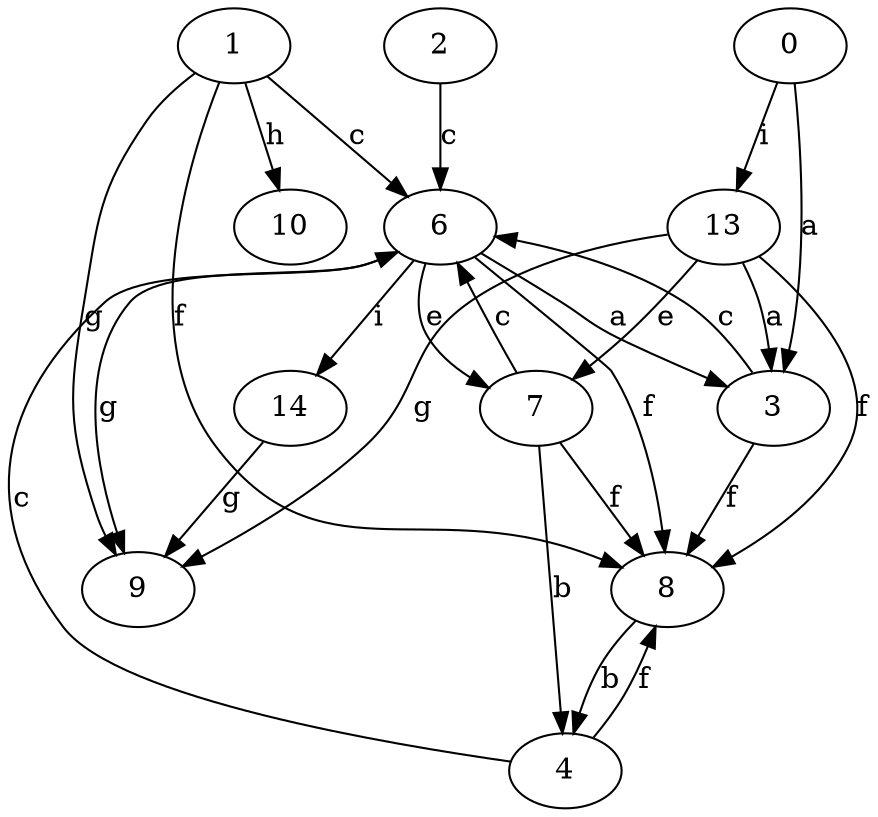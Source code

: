 strict digraph  {
2;
3;
4;
0;
6;
7;
8;
9;
10;
1;
13;
14;
2 -> 6  [label=c];
3 -> 6  [label=c];
3 -> 8  [label=f];
4 -> 6  [label=c];
4 -> 8  [label=f];
0 -> 3  [label=a];
0 -> 13  [label=i];
6 -> 3  [label=a];
6 -> 7  [label=e];
6 -> 8  [label=f];
6 -> 9  [label=g];
6 -> 14  [label=i];
7 -> 4  [label=b];
7 -> 6  [label=c];
7 -> 8  [label=f];
8 -> 4  [label=b];
1 -> 6  [label=c];
1 -> 8  [label=f];
1 -> 9  [label=g];
1 -> 10  [label=h];
13 -> 3  [label=a];
13 -> 7  [label=e];
13 -> 8  [label=f];
13 -> 9  [label=g];
14 -> 9  [label=g];
}

